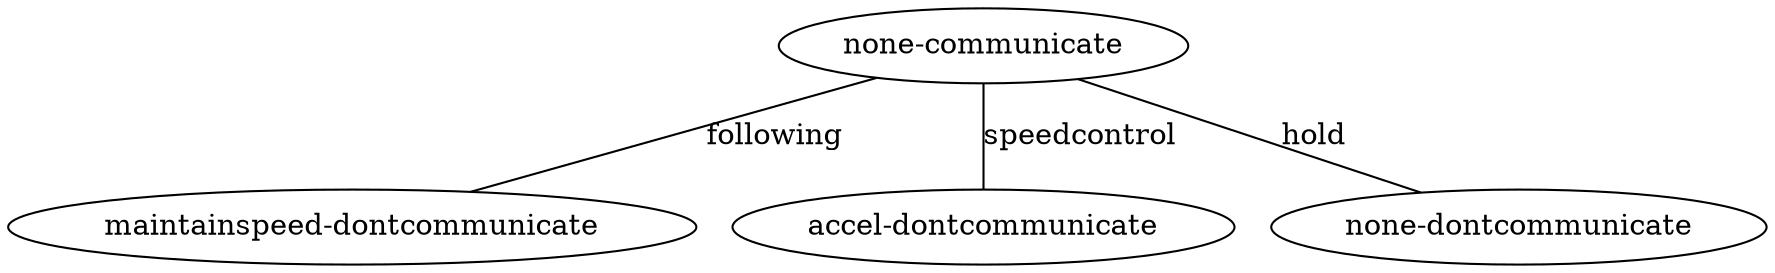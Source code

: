 digraph machine_tree {
edge [dir=none];
node0 [ label = "none-communicate" ];
node1 [ label = "maintainspeed-dontcommunicate" ];
node2 [ label = "accel-dontcommunicate" ];
node3 [ label = "none-dontcommunicate" ];
node0 -> node1 [label="following"];
node0 -> node2 [label="speedcontrol"];
node0 -> node3 [label="hold"];
}